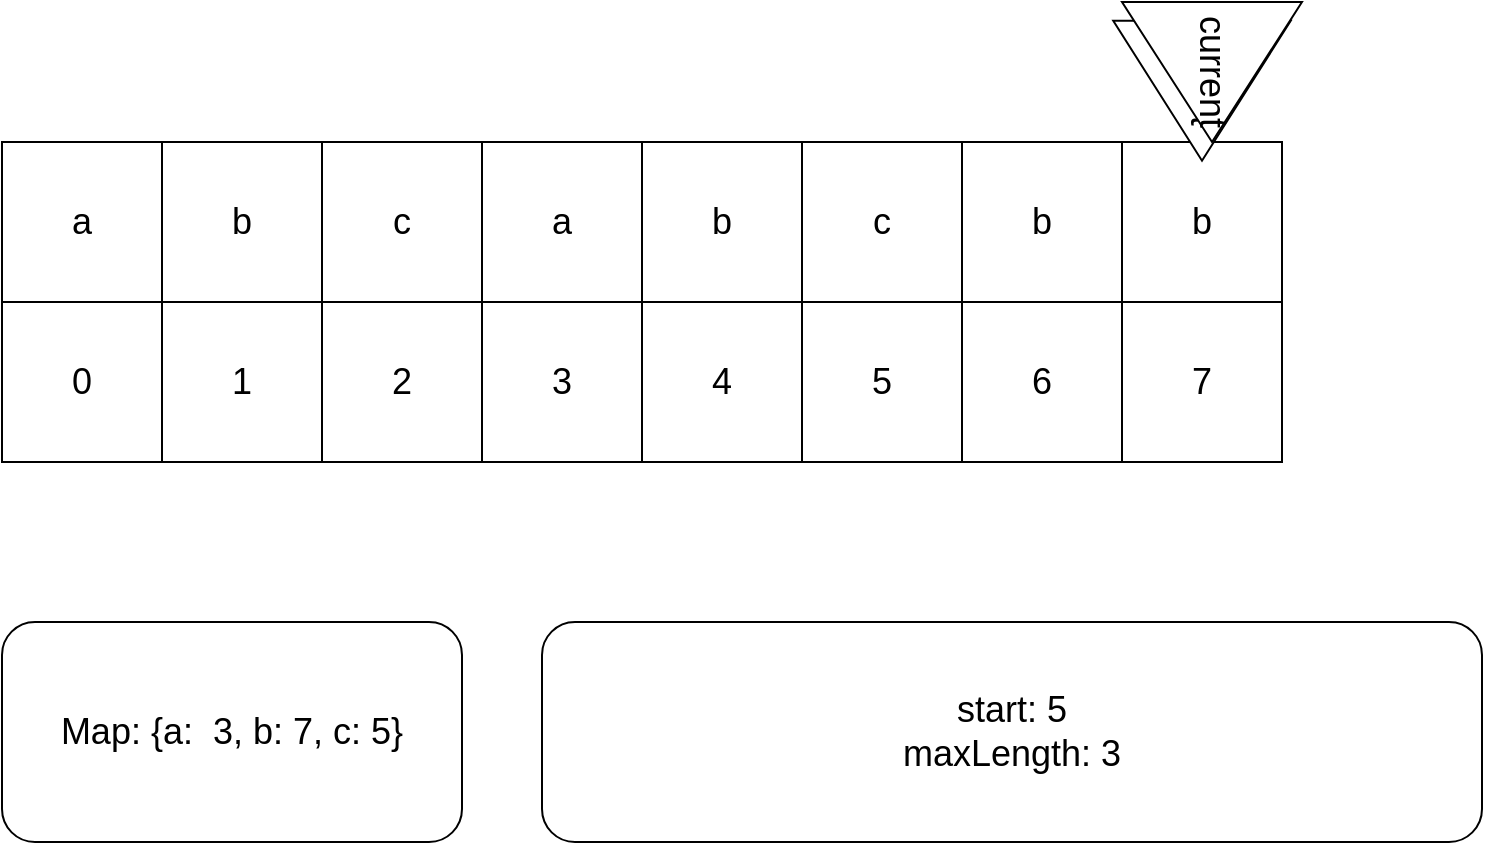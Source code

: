 <mxfile>
    <diagram id="_cRujEGKOEqnzPVktgH1" name="Page-1">
        <mxGraphModel dx="961" dy="830" grid="1" gridSize="10" guides="1" tooltips="1" connect="1" arrows="1" fold="1" page="1" pageScale="1" pageWidth="1200" pageHeight="1920" math="0" shadow="0">
            <root>
                <mxCell id="0"/>
                <mxCell id="1" parent="0"/>
                <mxCell id="2" value="&lt;font style=&quot;font-size: 18px&quot;&gt;a&lt;/font&gt;" style="whiteSpace=wrap;html=1;aspect=fixed;" vertex="1" parent="1">
                    <mxGeometry x="90" y="280" width="80" height="80" as="geometry"/>
                </mxCell>
                <mxCell id="5" value="&lt;font style=&quot;font-size: 18px&quot;&gt;b&lt;/font&gt;" style="whiteSpace=wrap;html=1;aspect=fixed;" vertex="1" parent="1">
                    <mxGeometry x="170" y="280" width="80" height="80" as="geometry"/>
                </mxCell>
                <mxCell id="6" value="&lt;font style=&quot;font-size: 18px&quot;&gt;b&lt;/font&gt;" style="whiteSpace=wrap;html=1;aspect=fixed;" vertex="1" parent="1">
                    <mxGeometry x="650" y="280" width="80" height="80" as="geometry"/>
                </mxCell>
                <mxCell id="7" value="&lt;font style=&quot;font-size: 18px&quot;&gt;b&lt;/font&gt;" style="whiteSpace=wrap;html=1;aspect=fixed;" vertex="1" parent="1">
                    <mxGeometry x="570" y="280" width="80" height="80" as="geometry"/>
                </mxCell>
                <mxCell id="8" value="&lt;font style=&quot;font-size: 18px&quot;&gt;c&lt;/font&gt;" style="whiteSpace=wrap;html=1;aspect=fixed;" vertex="1" parent="1">
                    <mxGeometry x="490" y="280" width="80" height="80" as="geometry"/>
                </mxCell>
                <mxCell id="9" value="&lt;font style=&quot;font-size: 18px&quot;&gt;b&lt;/font&gt;" style="whiteSpace=wrap;html=1;aspect=fixed;" vertex="1" parent="1">
                    <mxGeometry x="410" y="280" width="80" height="80" as="geometry"/>
                </mxCell>
                <mxCell id="10" value="&lt;font style=&quot;font-size: 18px&quot;&gt;a&lt;/font&gt;" style="whiteSpace=wrap;html=1;aspect=fixed;" vertex="1" parent="1">
                    <mxGeometry x="330" y="280" width="80" height="80" as="geometry"/>
                </mxCell>
                <mxCell id="11" value="&lt;font style=&quot;font-size: 18px&quot;&gt;c&lt;/font&gt;" style="whiteSpace=wrap;html=1;aspect=fixed;" vertex="1" parent="1">
                    <mxGeometry x="250" y="280" width="80" height="80" as="geometry"/>
                </mxCell>
                <mxCell id="13" value="Map: {a:&amp;nbsp; 3, b: 7, c: 5}" style="rounded=1;whiteSpace=wrap;html=1;fontSize=18;" vertex="1" parent="1">
                    <mxGeometry x="90" y="520" width="230" height="110" as="geometry"/>
                </mxCell>
                <mxCell id="14" value="start: 5&lt;br&gt;maxLength: 3" style="rounded=1;whiteSpace=wrap;html=1;fontSize=18;" vertex="1" parent="1">
                    <mxGeometry x="360" y="520" width="470" height="110" as="geometry"/>
                </mxCell>
                <mxCell id="15" value="&lt;font style=&quot;font-size: 18px&quot;&gt;0&lt;/font&gt;" style="whiteSpace=wrap;html=1;aspect=fixed;" vertex="1" parent="1">
                    <mxGeometry x="90" y="360" width="80" height="80" as="geometry"/>
                </mxCell>
                <mxCell id="16" value="&lt;font style=&quot;font-size: 18px&quot;&gt;1&lt;/font&gt;" style="whiteSpace=wrap;html=1;aspect=fixed;" vertex="1" parent="1">
                    <mxGeometry x="170" y="360" width="80" height="80" as="geometry"/>
                </mxCell>
                <mxCell id="17" value="&lt;font style=&quot;font-size: 18px&quot;&gt;7&lt;/font&gt;" style="whiteSpace=wrap;html=1;aspect=fixed;" vertex="1" parent="1">
                    <mxGeometry x="650" y="360" width="80" height="80" as="geometry"/>
                </mxCell>
                <mxCell id="18" value="&lt;font style=&quot;font-size: 18px&quot;&gt;6&lt;/font&gt;" style="whiteSpace=wrap;html=1;aspect=fixed;" vertex="1" parent="1">
                    <mxGeometry x="570" y="360" width="80" height="80" as="geometry"/>
                </mxCell>
                <mxCell id="19" value="&lt;font style=&quot;font-size: 18px&quot;&gt;5&lt;/font&gt;" style="whiteSpace=wrap;html=1;aspect=fixed;" vertex="1" parent="1">
                    <mxGeometry x="490" y="360" width="80" height="80" as="geometry"/>
                </mxCell>
                <mxCell id="20" value="&lt;font style=&quot;font-size: 18px&quot;&gt;4&lt;/font&gt;" style="whiteSpace=wrap;html=1;aspect=fixed;" vertex="1" parent="1">
                    <mxGeometry x="410" y="360" width="80" height="80" as="geometry"/>
                </mxCell>
                <mxCell id="21" value="&lt;font style=&quot;font-size: 18px&quot;&gt;3&lt;/font&gt;" style="whiteSpace=wrap;html=1;aspect=fixed;" vertex="1" parent="1">
                    <mxGeometry x="330" y="360" width="80" height="80" as="geometry"/>
                </mxCell>
                <mxCell id="22" value="&lt;font style=&quot;font-size: 18px&quot;&gt;2&lt;/font&gt;" style="whiteSpace=wrap;html=1;aspect=fixed;" vertex="1" parent="1">
                    <mxGeometry x="250" y="360" width="80" height="80" as="geometry"/>
                </mxCell>
                <mxCell id="23" value="start" style="triangle;whiteSpace=wrap;html=1;fontSize=18;rotation=90;" vertex="1" parent="1">
                    <mxGeometry x="655" y="210" width="70" height="88.75" as="geometry"/>
                </mxCell>
                <mxCell id="26" value="current" style="triangle;whiteSpace=wrap;html=1;fontSize=18;rotation=90;" vertex="1" parent="1">
                    <mxGeometry x="660" y="200" width="70" height="90" as="geometry"/>
                </mxCell>
            </root>
        </mxGraphModel>
    </diagram>
</mxfile>
